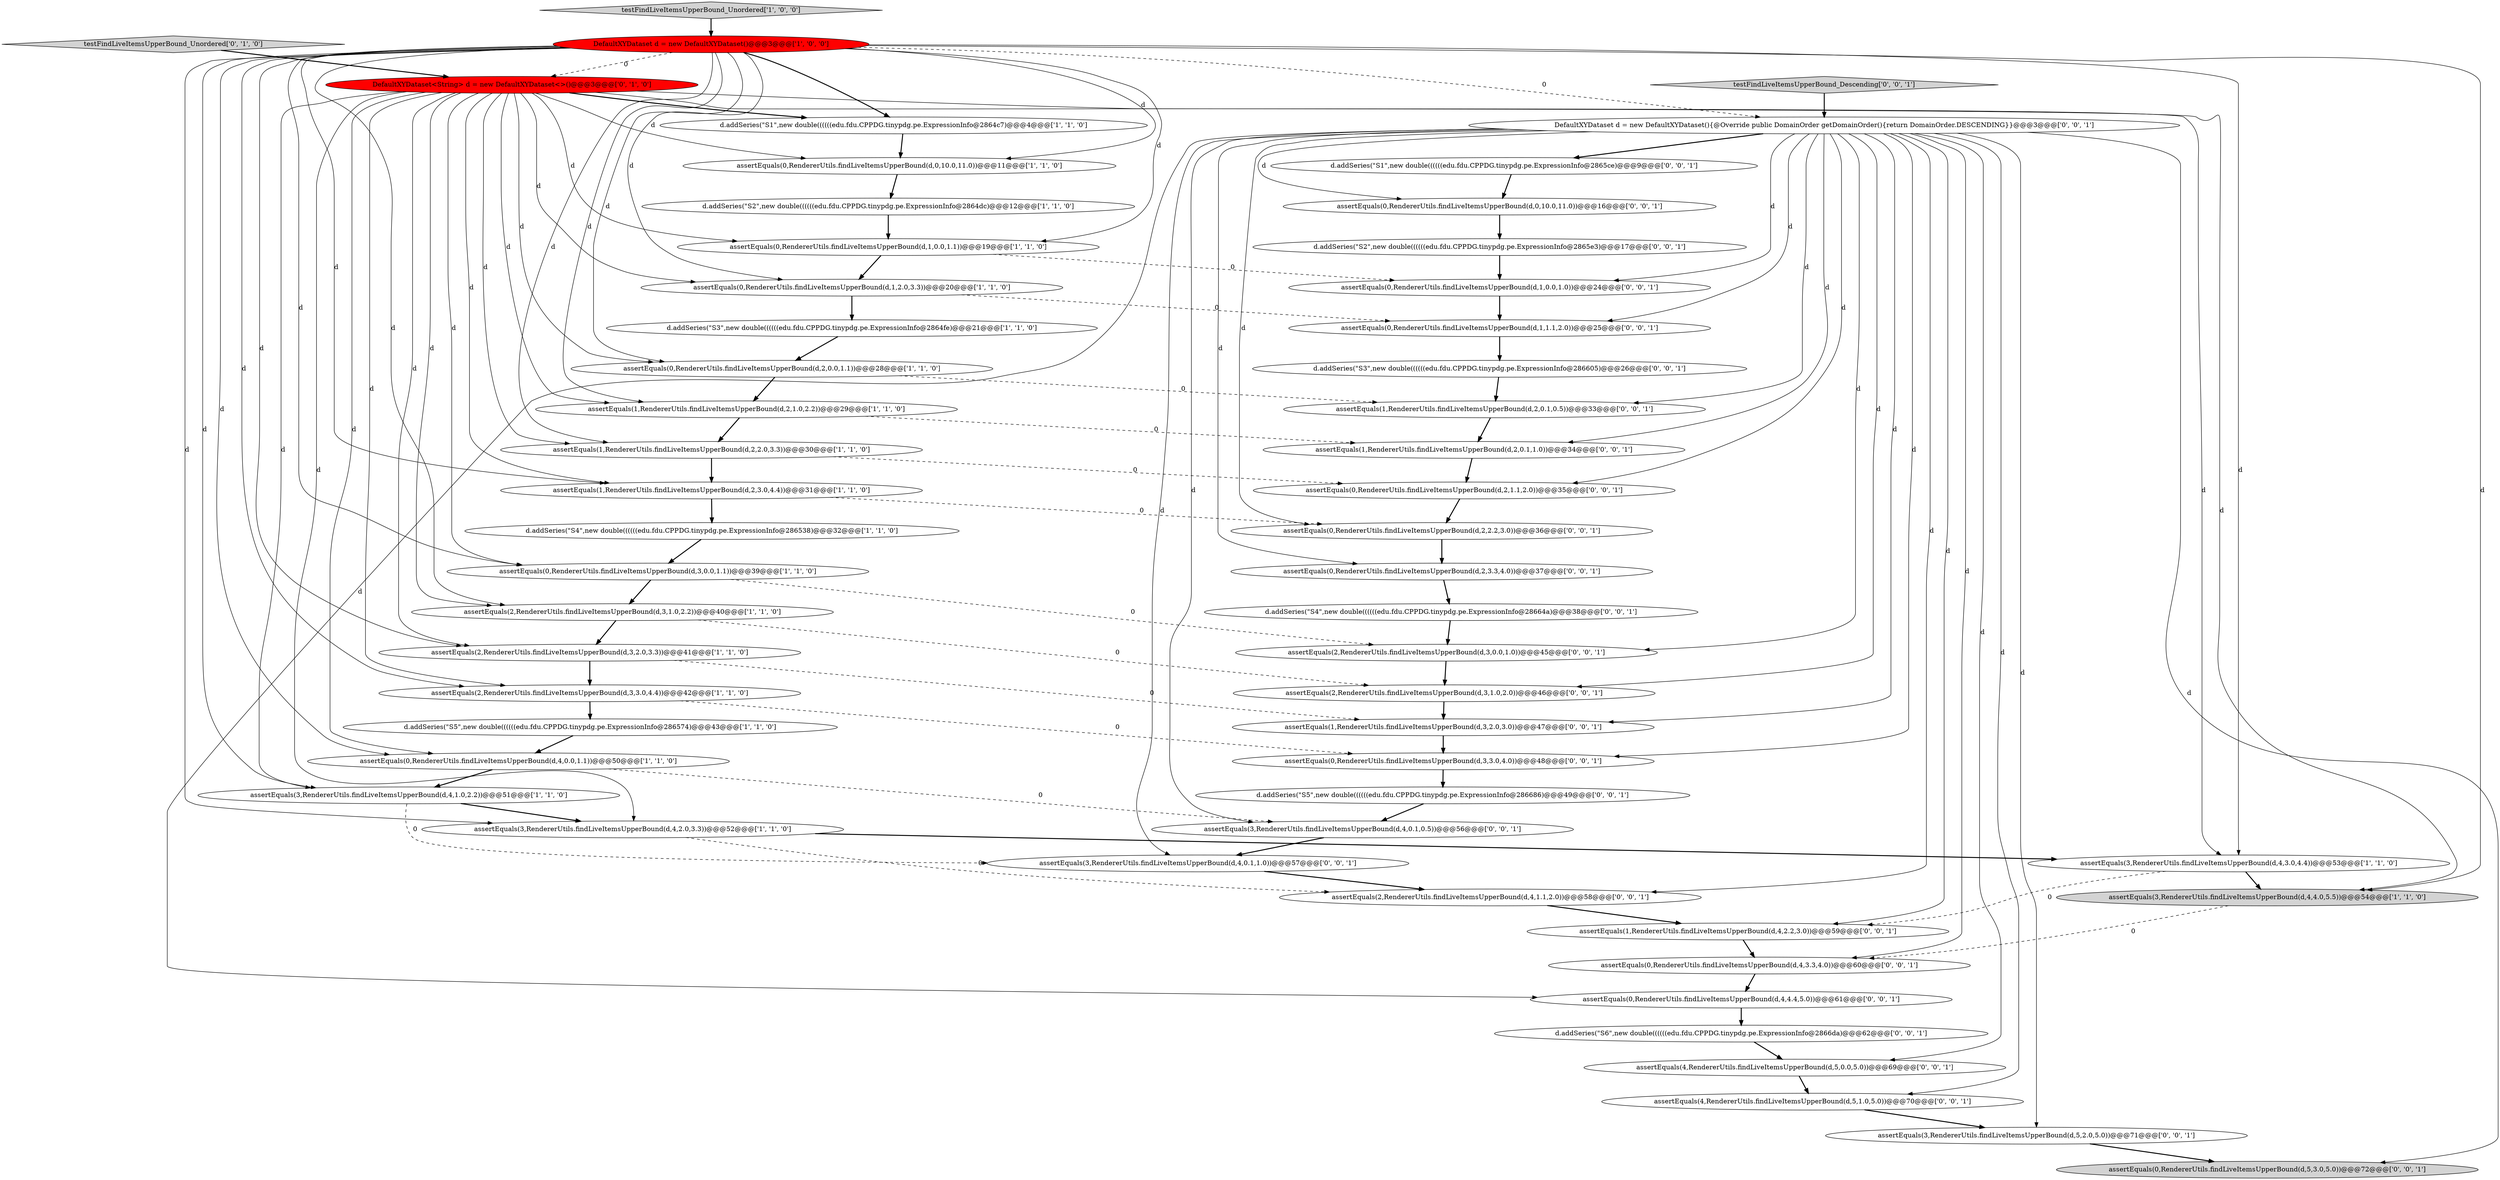 digraph {
38 [style = filled, label = "assertEquals(0,RendererUtils.findLiveItemsUpperBound(d,3,3.0,4.0))@@@48@@@['0', '0', '1']", fillcolor = white, shape = ellipse image = "AAA0AAABBB3BBB"];
49 [style = filled, label = "d.addSeries(\"S6\",new double((((((edu.fdu.CPPDG.tinypdg.pe.ExpressionInfo@2866da)@@@62@@@['0', '0', '1']", fillcolor = white, shape = ellipse image = "AAA0AAABBB3BBB"];
17 [style = filled, label = "assertEquals(3,RendererUtils.findLiveItemsUpperBound(d,4,4.0,5.5))@@@54@@@['1', '1', '0']", fillcolor = lightgray, shape = ellipse image = "AAA0AAABBB1BBB"];
35 [style = filled, label = "testFindLiveItemsUpperBound_Descending['0', '0', '1']", fillcolor = lightgray, shape = diamond image = "AAA0AAABBB3BBB"];
25 [style = filled, label = "assertEquals(4,RendererUtils.findLiveItemsUpperBound(d,5,1.0,5.0))@@@70@@@['0', '0', '1']", fillcolor = white, shape = ellipse image = "AAA0AAABBB3BBB"];
0 [style = filled, label = "d.addSeries(\"S4\",new double((((((edu.fdu.CPPDG.tinypdg.pe.ExpressionInfo@286538)@@@32@@@['1', '1', '0']", fillcolor = white, shape = ellipse image = "AAA0AAABBB1BBB"];
9 [style = filled, label = "assertEquals(3,RendererUtils.findLiveItemsUpperBound(d,4,2.0,3.3))@@@52@@@['1', '1', '0']", fillcolor = white, shape = ellipse image = "AAA0AAABBB1BBB"];
43 [style = filled, label = "d.addSeries(\"S1\",new double((((((edu.fdu.CPPDG.tinypdg.pe.ExpressionInfo@2865ce)@@@9@@@['0', '0', '1']", fillcolor = white, shape = ellipse image = "AAA0AAABBB3BBB"];
39 [style = filled, label = "assertEquals(1,RendererUtils.findLiveItemsUpperBound(d,2,0.1,0.5))@@@33@@@['0', '0', '1']", fillcolor = white, shape = ellipse image = "AAA0AAABBB3BBB"];
26 [style = filled, label = "assertEquals(0,RendererUtils.findLiveItemsUpperBound(d,1,0.0,1.0))@@@24@@@['0', '0', '1']", fillcolor = white, shape = ellipse image = "AAA0AAABBB3BBB"];
14 [style = filled, label = "assertEquals(0,RendererUtils.findLiveItemsUpperBound(d,1,0.0,1.1))@@@19@@@['1', '1', '0']", fillcolor = white, shape = ellipse image = "AAA0AAABBB1BBB"];
53 [style = filled, label = "assertEquals(0,RendererUtils.findLiveItemsUpperBound(d,4,3.3,4.0))@@@60@@@['0', '0', '1']", fillcolor = white, shape = ellipse image = "AAA0AAABBB3BBB"];
45 [style = filled, label = "assertEquals(1,RendererUtils.findLiveItemsUpperBound(d,4,2.2,3.0))@@@59@@@['0', '0', '1']", fillcolor = white, shape = ellipse image = "AAA0AAABBB3BBB"];
47 [style = filled, label = "assertEquals(1,RendererUtils.findLiveItemsUpperBound(d,3,2.0,3.0))@@@47@@@['0', '0', '1']", fillcolor = white, shape = ellipse image = "AAA0AAABBB3BBB"];
36 [style = filled, label = "DefaultXYDataset d = new DefaultXYDataset(){@Override public DomainOrder getDomainOrder(){return DomainOrder.DESCENDING}}@@@3@@@['0', '0', '1']", fillcolor = white, shape = ellipse image = "AAA0AAABBB3BBB"];
1 [style = filled, label = "testFindLiveItemsUpperBound_Unordered['1', '0', '0']", fillcolor = lightgray, shape = diamond image = "AAA0AAABBB1BBB"];
11 [style = filled, label = "assertEquals(2,RendererUtils.findLiveItemsUpperBound(d,3,3.0,4.4))@@@42@@@['1', '1', '0']", fillcolor = white, shape = ellipse image = "AAA0AAABBB1BBB"];
51 [style = filled, label = "assertEquals(0,RendererUtils.findLiveItemsUpperBound(d,4,4.4,5.0))@@@61@@@['0', '0', '1']", fillcolor = white, shape = ellipse image = "AAA0AAABBB3BBB"];
5 [style = filled, label = "assertEquals(1,RendererUtils.findLiveItemsUpperBound(d,2,1.0,2.2))@@@29@@@['1', '1', '0']", fillcolor = white, shape = ellipse image = "AAA0AAABBB1BBB"];
27 [style = filled, label = "assertEquals(2,RendererUtils.findLiveItemsUpperBound(d,3,0.0,1.0))@@@45@@@['0', '0', '1']", fillcolor = white, shape = ellipse image = "AAA0AAABBB3BBB"];
6 [style = filled, label = "assertEquals(0,RendererUtils.findLiveItemsUpperBound(d,0,10.0,11.0))@@@11@@@['1', '1', '0']", fillcolor = white, shape = ellipse image = "AAA0AAABBB1BBB"];
7 [style = filled, label = "d.addSeries(\"S2\",new double((((((edu.fdu.CPPDG.tinypdg.pe.ExpressionInfo@2864dc)@@@12@@@['1', '1', '0']", fillcolor = white, shape = ellipse image = "AAA0AAABBB1BBB"];
10 [style = filled, label = "d.addSeries(\"S1\",new double((((((edu.fdu.CPPDG.tinypdg.pe.ExpressionInfo@2864c7)@@@4@@@['1', '1', '0']", fillcolor = white, shape = ellipse image = "AAA0AAABBB1BBB"];
37 [style = filled, label = "assertEquals(0,RendererUtils.findLiveItemsUpperBound(d,2,3.3,4.0))@@@37@@@['0', '0', '1']", fillcolor = white, shape = ellipse image = "AAA0AAABBB3BBB"];
50 [style = filled, label = "assertEquals(0,RendererUtils.findLiveItemsUpperBound(d,2,1.1,2.0))@@@35@@@['0', '0', '1']", fillcolor = white, shape = ellipse image = "AAA0AAABBB3BBB"];
28 [style = filled, label = "assertEquals(1,RendererUtils.findLiveItemsUpperBound(d,2,0.1,1.0))@@@34@@@['0', '0', '1']", fillcolor = white, shape = ellipse image = "AAA0AAABBB3BBB"];
16 [style = filled, label = "assertEquals(0,RendererUtils.findLiveItemsUpperBound(d,4,0.0,1.1))@@@50@@@['1', '1', '0']", fillcolor = white, shape = ellipse image = "AAA0AAABBB1BBB"];
40 [style = filled, label = "assertEquals(3,RendererUtils.findLiveItemsUpperBound(d,4,0.1,0.5))@@@56@@@['0', '0', '1']", fillcolor = white, shape = ellipse image = "AAA0AAABBB3BBB"];
33 [style = filled, label = "d.addSeries(\"S3\",new double((((((edu.fdu.CPPDG.tinypdg.pe.ExpressionInfo@286605)@@@26@@@['0', '0', '1']", fillcolor = white, shape = ellipse image = "AAA0AAABBB3BBB"];
12 [style = filled, label = "DefaultXYDataset d = new DefaultXYDataset()@@@3@@@['1', '0', '0']", fillcolor = red, shape = ellipse image = "AAA1AAABBB1BBB"];
8 [style = filled, label = "assertEquals(3,RendererUtils.findLiveItemsUpperBound(d,4,3.0,4.4))@@@53@@@['1', '1', '0']", fillcolor = white, shape = ellipse image = "AAA0AAABBB1BBB"];
2 [style = filled, label = "d.addSeries(\"S3\",new double((((((edu.fdu.CPPDG.tinypdg.pe.ExpressionInfo@2864fe)@@@21@@@['1', '1', '0']", fillcolor = white, shape = ellipse image = "AAA0AAABBB1BBB"];
13 [style = filled, label = "assertEquals(1,RendererUtils.findLiveItemsUpperBound(d,2,3.0,4.4))@@@31@@@['1', '1', '0']", fillcolor = white, shape = ellipse image = "AAA0AAABBB1BBB"];
15 [style = filled, label = "assertEquals(0,RendererUtils.findLiveItemsUpperBound(d,3,0.0,1.1))@@@39@@@['1', '1', '0']", fillcolor = white, shape = ellipse image = "AAA0AAABBB1BBB"];
22 [style = filled, label = "assertEquals(3,RendererUtils.findLiveItemsUpperBound(d,4,1.0,2.2))@@@51@@@['1', '1', '0']", fillcolor = white, shape = ellipse image = "AAA0AAABBB1BBB"];
32 [style = filled, label = "assertEquals(4,RendererUtils.findLiveItemsUpperBound(d,5,0.0,5.0))@@@69@@@['0', '0', '1']", fillcolor = white, shape = ellipse image = "AAA0AAABBB3BBB"];
44 [style = filled, label = "d.addSeries(\"S2\",new double((((((edu.fdu.CPPDG.tinypdg.pe.ExpressionInfo@2865e3)@@@17@@@['0', '0', '1']", fillcolor = white, shape = ellipse image = "AAA0AAABBB3BBB"];
3 [style = filled, label = "assertEquals(0,RendererUtils.findLiveItemsUpperBound(d,1,2.0,3.3))@@@20@@@['1', '1', '0']", fillcolor = white, shape = ellipse image = "AAA0AAABBB1BBB"];
24 [style = filled, label = "DefaultXYDataset<String> d = new DefaultXYDataset<>()@@@3@@@['0', '1', '0']", fillcolor = red, shape = ellipse image = "AAA1AAABBB2BBB"];
41 [style = filled, label = "d.addSeries(\"S5\",new double((((((edu.fdu.CPPDG.tinypdg.pe.ExpressionInfo@286686)@@@49@@@['0', '0', '1']", fillcolor = white, shape = ellipse image = "AAA0AAABBB3BBB"];
4 [style = filled, label = "assertEquals(0,RendererUtils.findLiveItemsUpperBound(d,2,0.0,1.1))@@@28@@@['1', '1', '0']", fillcolor = white, shape = ellipse image = "AAA0AAABBB1BBB"];
23 [style = filled, label = "testFindLiveItemsUpperBound_Unordered['0', '1', '0']", fillcolor = lightgray, shape = diamond image = "AAA0AAABBB2BBB"];
54 [style = filled, label = "assertEquals(2,RendererUtils.findLiveItemsUpperBound(d,4,1.1,2.0))@@@58@@@['0', '0', '1']", fillcolor = white, shape = ellipse image = "AAA0AAABBB3BBB"];
42 [style = filled, label = "assertEquals(0,RendererUtils.findLiveItemsUpperBound(d,2,2.2,3.0))@@@36@@@['0', '0', '1']", fillcolor = white, shape = ellipse image = "AAA0AAABBB3BBB"];
30 [style = filled, label = "assertEquals(3,RendererUtils.findLiveItemsUpperBound(d,5,2.0,5.0))@@@71@@@['0', '0', '1']", fillcolor = white, shape = ellipse image = "AAA0AAABBB3BBB"];
48 [style = filled, label = "assertEquals(3,RendererUtils.findLiveItemsUpperBound(d,4,0.1,1.0))@@@57@@@['0', '0', '1']", fillcolor = white, shape = ellipse image = "AAA0AAABBB3BBB"];
19 [style = filled, label = "assertEquals(2,RendererUtils.findLiveItemsUpperBound(d,3,2.0,3.3))@@@41@@@['1', '1', '0']", fillcolor = white, shape = ellipse image = "AAA0AAABBB1BBB"];
21 [style = filled, label = "assertEquals(2,RendererUtils.findLiveItemsUpperBound(d,3,1.0,2.2))@@@40@@@['1', '1', '0']", fillcolor = white, shape = ellipse image = "AAA0AAABBB1BBB"];
46 [style = filled, label = "d.addSeries(\"S4\",new double((((((edu.fdu.CPPDG.tinypdg.pe.ExpressionInfo@28664a)@@@38@@@['0', '0', '1']", fillcolor = white, shape = ellipse image = "AAA0AAABBB3BBB"];
29 [style = filled, label = "assertEquals(0,RendererUtils.findLiveItemsUpperBound(d,1,1.1,2.0))@@@25@@@['0', '0', '1']", fillcolor = white, shape = ellipse image = "AAA0AAABBB3BBB"];
31 [style = filled, label = "assertEquals(0,RendererUtils.findLiveItemsUpperBound(d,0,10.0,11.0))@@@16@@@['0', '0', '1']", fillcolor = white, shape = ellipse image = "AAA0AAABBB3BBB"];
34 [style = filled, label = "assertEquals(2,RendererUtils.findLiveItemsUpperBound(d,3,1.0,2.0))@@@46@@@['0', '0', '1']", fillcolor = white, shape = ellipse image = "AAA0AAABBB3BBB"];
52 [style = filled, label = "assertEquals(0,RendererUtils.findLiveItemsUpperBound(d,5,3.0,5.0))@@@72@@@['0', '0', '1']", fillcolor = lightgray, shape = ellipse image = "AAA0AAABBB3BBB"];
20 [style = filled, label = "assertEquals(1,RendererUtils.findLiveItemsUpperBound(d,2,2.0,3.3))@@@30@@@['1', '1', '0']", fillcolor = white, shape = ellipse image = "AAA0AAABBB1BBB"];
18 [style = filled, label = "d.addSeries(\"S5\",new double((((((edu.fdu.CPPDG.tinypdg.pe.ExpressionInfo@286574)@@@43@@@['1', '1', '0']", fillcolor = white, shape = ellipse image = "AAA0AAABBB1BBB"];
14->3 [style = bold, label=""];
24->15 [style = solid, label="d"];
36->40 [style = solid, label="d"];
24->21 [style = solid, label="d"];
24->3 [style = solid, label="d"];
5->20 [style = bold, label=""];
15->21 [style = bold, label=""];
30->52 [style = bold, label=""];
25->30 [style = bold, label=""];
28->50 [style = bold, label=""];
24->22 [style = solid, label="d"];
19->11 [style = bold, label=""];
38->41 [style = bold, label=""];
4->39 [style = dashed, label="0"];
19->47 [style = dashed, label="0"];
36->25 [style = solid, label="d"];
24->16 [style = solid, label="d"];
0->15 [style = bold, label=""];
14->26 [style = dashed, label="0"];
7->14 [style = bold, label=""];
48->54 [style = bold, label=""];
24->8 [style = solid, label="d"];
12->10 [style = bold, label=""];
5->28 [style = dashed, label="0"];
36->42 [style = solid, label="d"];
17->53 [style = dashed, label="0"];
12->24 [style = dashed, label="0"];
32->25 [style = bold, label=""];
12->11 [style = solid, label="d"];
1->12 [style = bold, label=""];
12->17 [style = solid, label="d"];
12->5 [style = solid, label="d"];
24->10 [style = bold, label=""];
13->42 [style = dashed, label="0"];
21->19 [style = bold, label=""];
36->28 [style = solid, label="d"];
24->9 [style = solid, label="d"];
22->9 [style = bold, label=""];
34->47 [style = bold, label=""];
36->45 [style = solid, label="d"];
12->9 [style = solid, label="d"];
36->29 [style = solid, label="d"];
9->8 [style = bold, label=""];
2->4 [style = bold, label=""];
24->13 [style = solid, label="d"];
11->18 [style = bold, label=""];
12->4 [style = solid, label="d"];
49->32 [style = bold, label=""];
36->34 [style = solid, label="d"];
8->17 [style = bold, label=""];
36->52 [style = solid, label="d"];
37->46 [style = bold, label=""];
24->20 [style = solid, label="d"];
3->2 [style = bold, label=""];
12->19 [style = solid, label="d"];
24->14 [style = solid, label="d"];
6->7 [style = bold, label=""];
36->32 [style = solid, label="d"];
16->40 [style = dashed, label="0"];
12->15 [style = solid, label="d"];
13->0 [style = bold, label=""];
36->43 [style = bold, label=""];
12->22 [style = solid, label="d"];
42->37 [style = bold, label=""];
20->13 [style = bold, label=""];
21->34 [style = dashed, label="0"];
45->53 [style = bold, label=""];
36->30 [style = solid, label="d"];
36->48 [style = solid, label="d"];
10->6 [style = bold, label=""];
12->3 [style = solid, label="d"];
36->31 [style = solid, label="d"];
27->34 [style = bold, label=""];
36->47 [style = solid, label="d"];
24->5 [style = solid, label="d"];
50->42 [style = bold, label=""];
31->44 [style = bold, label=""];
41->40 [style = bold, label=""];
12->21 [style = solid, label="d"];
12->14 [style = solid, label="d"];
4->5 [style = bold, label=""];
12->13 [style = solid, label="d"];
22->48 [style = dashed, label="0"];
24->19 [style = solid, label="d"];
43->31 [style = bold, label=""];
18->16 [style = bold, label=""];
36->39 [style = solid, label="d"];
3->29 [style = dashed, label="0"];
36->54 [style = solid, label="d"];
54->45 [style = bold, label=""];
36->27 [style = solid, label="d"];
40->48 [style = bold, label=""];
53->51 [style = bold, label=""];
26->29 [style = bold, label=""];
12->6 [style = solid, label="d"];
24->4 [style = solid, label="d"];
51->49 [style = bold, label=""];
24->17 [style = solid, label="d"];
12->20 [style = solid, label="d"];
16->22 [style = bold, label=""];
47->38 [style = bold, label=""];
36->50 [style = solid, label="d"];
12->8 [style = solid, label="d"];
39->28 [style = bold, label=""];
24->6 [style = solid, label="d"];
36->26 [style = solid, label="d"];
11->38 [style = dashed, label="0"];
20->50 [style = dashed, label="0"];
23->24 [style = bold, label=""];
29->33 [style = bold, label=""];
33->39 [style = bold, label=""];
44->26 [style = bold, label=""];
36->51 [style = solid, label="d"];
12->36 [style = dashed, label="0"];
36->37 [style = solid, label="d"];
36->53 [style = solid, label="d"];
46->27 [style = bold, label=""];
36->38 [style = solid, label="d"];
8->45 [style = dashed, label="0"];
12->16 [style = solid, label="d"];
15->27 [style = dashed, label="0"];
24->11 [style = solid, label="d"];
35->36 [style = bold, label=""];
9->54 [style = dashed, label="0"];
}
